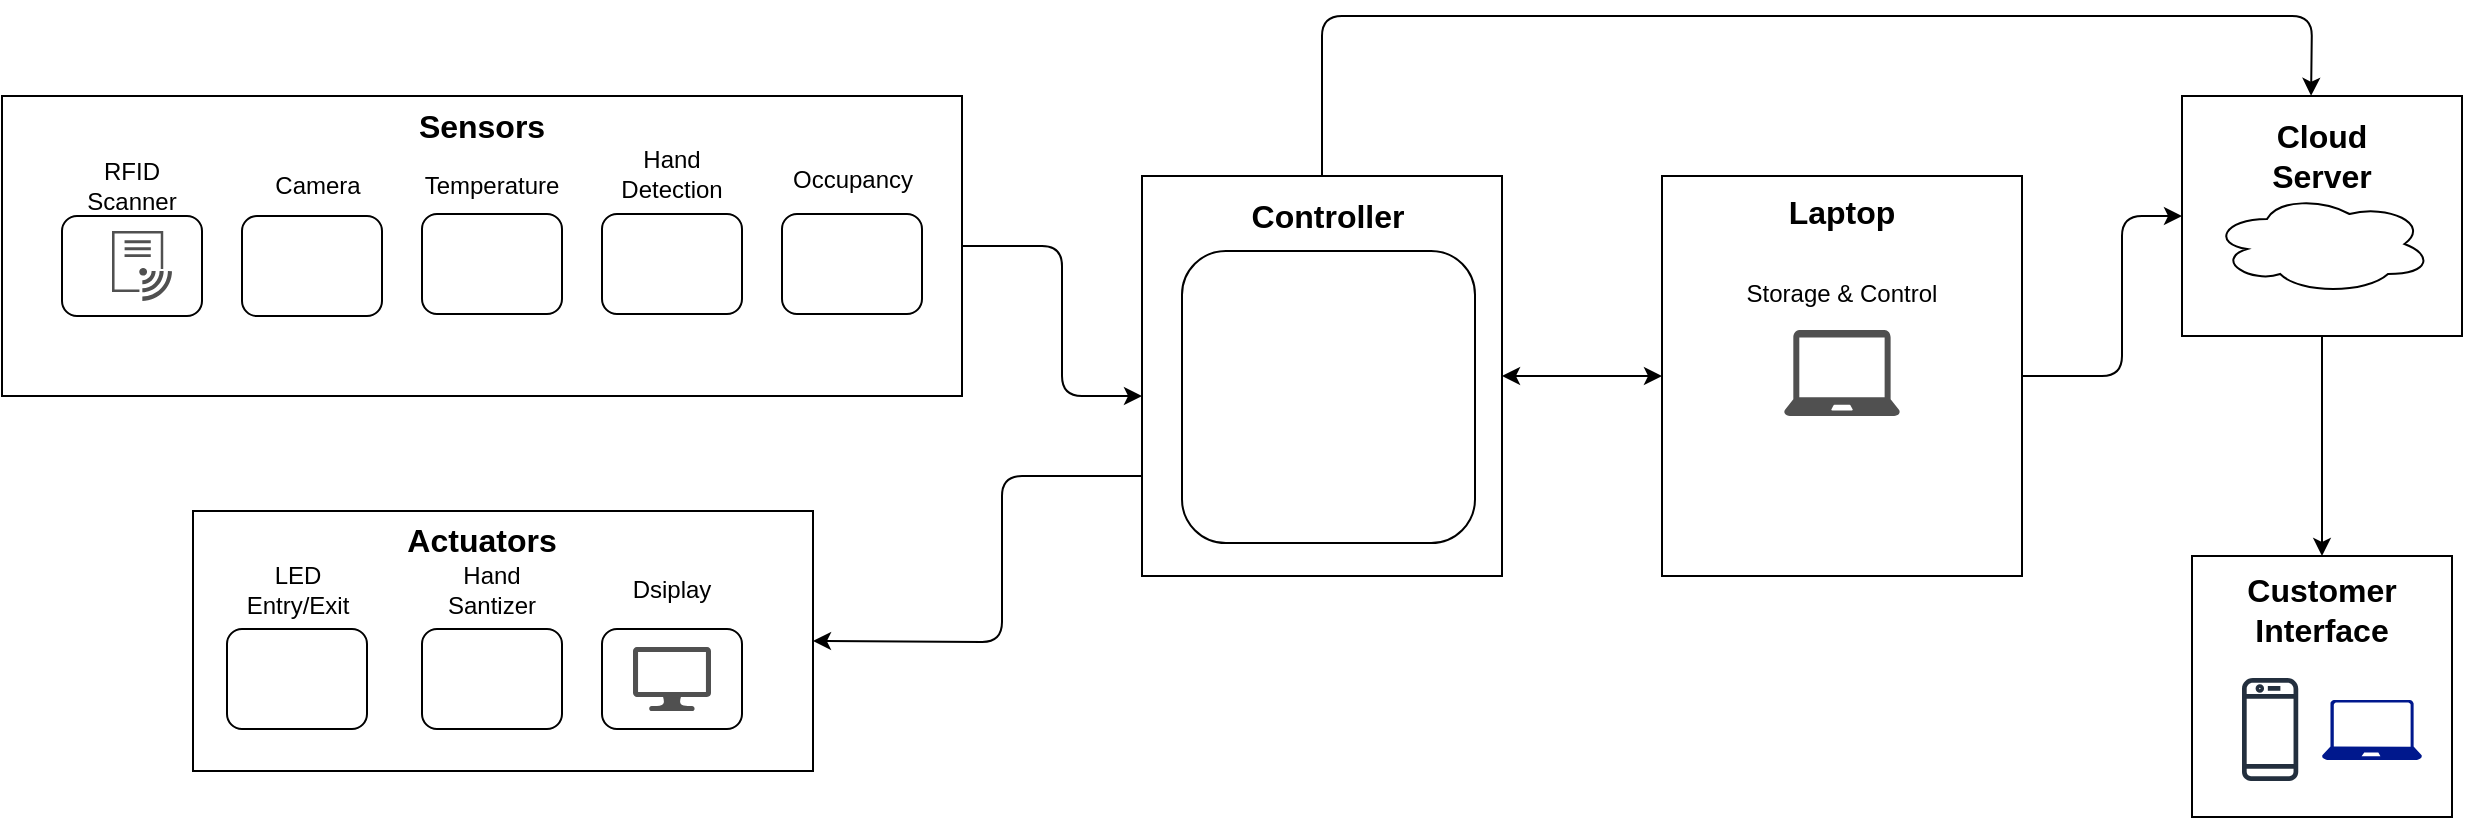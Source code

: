 <mxfile version="13.1.1" type="device"><diagram id="kSb6GkMgGxGHjDN57qks" name="Page-1"><mxGraphModel dx="1021" dy="567" grid="1" gridSize="10" guides="1" tooltips="1" connect="1" arrows="1" fold="1" page="1" pageScale="1" pageWidth="850" pageHeight="1100" math="0" shadow="0"><root><mxCell id="0"/><mxCell id="1" parent="0"/><UserObject label="" id="oZ6ULUyed8bidHpco2WP-1"><mxCell style="rounded=1;whiteSpace=wrap;html=1;" parent="1" vertex="1"><mxGeometry x="90" y="110" width="70" height="50" as="geometry"/></mxCell></UserObject><mxCell id="oZ6ULUyed8bidHpco2WP-2" value="" style="rounded=1;whiteSpace=wrap;html=1;" parent="1" vertex="1"><mxGeometry x="180" y="110" width="70" height="50" as="geometry"/></mxCell><mxCell id="oZ6ULUyed8bidHpco2WP-3" value="" style="rounded=1;whiteSpace=wrap;html=1;" parent="1" vertex="1"><mxGeometry x="360" y="109" width="70" height="50" as="geometry"/></mxCell><mxCell id="oZ6ULUyed8bidHpco2WP-4" value="" style="rounded=1;whiteSpace=wrap;html=1;" parent="1" vertex="1"><mxGeometry x="270" y="109" width="70" height="50" as="geometry"/></mxCell><mxCell id="oZ6ULUyed8bidHpco2WP-7" value="" style="rounded=1;whiteSpace=wrap;html=1;" parent="1" vertex="1"><mxGeometry x="172.5" y="316.5" width="70" height="50" as="geometry"/></mxCell><mxCell id="oZ6ULUyed8bidHpco2WP-8" value="LED Entry/Exit" style="text;html=1;strokeColor=none;fillColor=none;align=center;verticalAlign=middle;whiteSpace=wrap;rounded=0;" parent="1" vertex="1"><mxGeometry x="187.5" y="286.5" width="40" height="20" as="geometry"/></mxCell><mxCell id="oZ6ULUyed8bidHpco2WP-9" value="" style="pointerEvents=1;shadow=0;dashed=0;html=1;strokeColor=none;labelPosition=center;verticalLabelPosition=bottom;verticalAlign=top;align=center;fillColor=#505050;shape=mxgraph.mscae.intune.intune_wifi_profiles" parent="1" vertex="1"><mxGeometry x="115" y="117.5" width="30" height="35" as="geometry"/></mxCell><mxCell id="oZ6ULUyed8bidHpco2WP-11" value="RFID Scanner" style="text;html=1;strokeColor=none;fillColor=none;align=center;verticalAlign=middle;whiteSpace=wrap;rounded=0;" parent="1" vertex="1"><mxGeometry x="105" y="90" width="40" height="10" as="geometry"/></mxCell><mxCell id="oZ6ULUyed8bidHpco2WP-12" value="" style="shape=image;html=1;verticalAlign=top;verticalLabelPosition=bottom;labelBackgroundColor=#ffffff;imageAspect=0;aspect=fixed;image=https://cdn2.iconfinder.com/data/icons/coronavirus-15/1024/wearing_mask-128.png" parent="1" vertex="1"><mxGeometry x="195" y="114" width="45" height="45" as="geometry"/></mxCell><mxCell id="oZ6ULUyed8bidHpco2WP-17" value="Camera" style="text;html=1;strokeColor=none;fillColor=none;align=center;verticalAlign=middle;whiteSpace=wrap;rounded=0;" parent="1" vertex="1"><mxGeometry x="197.5" y="85" width="40" height="20" as="geometry"/></mxCell><mxCell id="oZ6ULUyed8bidHpco2WP-19" value="" style="shape=image;html=1;verticalAlign=top;verticalLabelPosition=bottom;labelBackgroundColor=#ffffff;imageAspect=0;aspect=fixed;image=https://cdn0.iconfinder.com/data/icons/coronavirus-34/512/thermometer-infrared-digital-medical-fever-128.png" parent="1" vertex="1"><mxGeometry x="285" y="114" width="40" height="40" as="geometry"/></mxCell><mxCell id="oZ6ULUyed8bidHpco2WP-20" value="Temperature" style="text;html=1;strokeColor=none;fillColor=none;align=center;verticalAlign=middle;whiteSpace=wrap;rounded=0;" parent="1" vertex="1"><mxGeometry x="285" y="85" width="40" height="20" as="geometry"/></mxCell><mxCell id="fl0YMPWv_9U9IXKq0bct-1" value="" style="shape=image;html=1;verticalAlign=top;verticalLabelPosition=bottom;labelBackgroundColor=#ffffff;imageAspect=0;aspect=fixed;image=https://cdn1.iconfinder.com/data/icons/environment-ecology-no-1219/100/13-energy-recycle-hand-128.png" parent="1" vertex="1"><mxGeometry x="375" y="113" width="40" height="40" as="geometry"/></mxCell><mxCell id="fl0YMPWv_9U9IXKq0bct-3" value="Hand Detection" style="text;html=1;strokeColor=none;fillColor=none;align=center;verticalAlign=middle;whiteSpace=wrap;rounded=0;" parent="1" vertex="1"><mxGeometry x="375" y="79" width="40" height="20" as="geometry"/></mxCell><mxCell id="fl0YMPWv_9U9IXKq0bct-9" value="" style="rounded=1;whiteSpace=wrap;html=1;" parent="1" vertex="1"><mxGeometry x="450" y="109" width="70" height="50" as="geometry"/></mxCell><mxCell id="fl0YMPWv_9U9IXKq0bct-10" value="&lt;br&gt;Occupancy&lt;br&gt;" style="text;html=1;align=center;verticalAlign=middle;resizable=0;points=[];autosize=1;" parent="1" vertex="1"><mxGeometry x="445" y="69" width="80" height="30" as="geometry"/></mxCell><mxCell id="fl0YMPWv_9U9IXKq0bct-11" value="" style="shape=image;html=1;verticalAlign=top;verticalLabelPosition=bottom;labelBackgroundColor=#ffffff;imageAspect=0;aspect=fixed;image=https://cdn2.iconfinder.com/data/icons/business-and-education-1/512/150_Sensor_body_Data_Human_Science_technology_smart-128.png" parent="1" vertex="1"><mxGeometry x="465.5" y="115.5" width="39" height="39" as="geometry"/></mxCell><mxCell id="fl0YMPWv_9U9IXKq0bct-12" value="" style="shape=image;html=1;verticalAlign=top;verticalLabelPosition=bottom;labelBackgroundColor=#ffffff;imageAspect=0;aspect=fixed;image=https://cdn2.iconfinder.com/data/icons/fatcow/32x32/led.png" parent="1" vertex="1"><mxGeometry x="192" y="326" width="31" height="31" as="geometry"/></mxCell><mxCell id="fl0YMPWv_9U9IXKq0bct-15" value="" style="rounded=1;whiteSpace=wrap;html=1;fillColor=#ffffff;" parent="1" vertex="1"><mxGeometry x="650" y="127.5" width="146.5" height="146" as="geometry"/></mxCell><mxCell id="fl0YMPWv_9U9IXKq0bct-17" value="" style="shape=image;html=1;verticalAlign=top;verticalLabelPosition=bottom;labelBackgroundColor=#ffffff;imageAspect=0;aspect=fixed;image=https://cdn0.iconfinder.com/data/icons/30-hardware-line-icons/64/Processor-128.png;fillColor=#ffffff;" parent="1" vertex="1"><mxGeometry x="667.75" y="147.5" width="110" height="110" as="geometry"/></mxCell><mxCell id="fl0YMPWv_9U9IXKq0bct-18" value="" style="rounded=0;whiteSpace=wrap;html=1;fillColor=none;" parent="1" vertex="1"><mxGeometry x="60" y="50" width="480" height="150" as="geometry"/></mxCell><mxCell id="fl0YMPWv_9U9IXKq0bct-19" value="&lt;font size=&quot;1&quot;&gt;&lt;b style=&quot;font-size: 16px&quot;&gt;Controller&lt;/b&gt;&lt;/font&gt;" style="text;html=1;strokeColor=none;fillColor=none;align=center;verticalAlign=middle;whiteSpace=wrap;rounded=0;" parent="1" vertex="1"><mxGeometry x="703.25" y="100" width="40" height="20" as="geometry"/></mxCell><mxCell id="fl0YMPWv_9U9IXKq0bct-20" value="&lt;b&gt;&lt;font style=&quot;font-size: 16px&quot;&gt;Sensors&lt;/font&gt;&lt;/b&gt;" style="text;html=1;strokeColor=none;fillColor=none;align=center;verticalAlign=middle;whiteSpace=wrap;rounded=0;" parent="1" vertex="1"><mxGeometry x="280" y="50" width="40" height="29" as="geometry"/></mxCell><mxCell id="fl0YMPWv_9U9IXKq0bct-21" value="" style="rounded=1;whiteSpace=wrap;html=1;" parent="1" vertex="1"><mxGeometry x="270" y="316.5" width="70" height="50" as="geometry"/></mxCell><mxCell id="fl0YMPWv_9U9IXKq0bct-22" value="" style="shape=image;html=1;verticalAlign=top;verticalLabelPosition=bottom;labelBackgroundColor=#ffffff;imageAspect=0;aspect=fixed;image=https://cdn4.iconfinder.com/data/icons/hand-washing-filled/64/hygiene-17-128.png;fillColor=none;" parent="1" vertex="1"><mxGeometry x="285" y="321.5" width="40" height="40" as="geometry"/></mxCell><mxCell id="fl0YMPWv_9U9IXKq0bct-23" value="Hand Santizer" style="text;html=1;strokeColor=none;fillColor=none;align=center;verticalAlign=middle;whiteSpace=wrap;rounded=0;" parent="1" vertex="1"><mxGeometry x="285" y="286.5" width="40" height="20" as="geometry"/></mxCell><mxCell id="fl0YMPWv_9U9IXKq0bct-29" value="" style="rounded=0;whiteSpace=wrap;html=1;fillColor=none;" parent="1" vertex="1"><mxGeometry x="155.5" y="257.5" width="310" height="130" as="geometry"/></mxCell><mxCell id="fl0YMPWv_9U9IXKq0bct-30" value="&lt;b&gt;&lt;font style=&quot;font-size: 16px&quot;&gt;Actuators&lt;/font&gt;&lt;/b&gt;" style="text;html=1;strokeColor=none;fillColor=none;align=center;verticalAlign=middle;whiteSpace=wrap;rounded=0;" parent="1" vertex="1"><mxGeometry x="280" y="257.5" width="40" height="29" as="geometry"/></mxCell><mxCell id="fl0YMPWv_9U9IXKq0bct-31" value="" style="rounded=0;whiteSpace=wrap;html=1;fillColor=none;" parent="1" vertex="1"><mxGeometry x="630" y="90" width="180" height="200" as="geometry"/></mxCell><mxCell id="fl0YMPWv_9U9IXKq0bct-32" value="" style="endArrow=classic;html=1;entryX=0;entryY=0.55;entryDx=0;entryDy=0;entryPerimeter=0;exitX=1;exitY=0.5;exitDx=0;exitDy=0;" parent="1" source="fl0YMPWv_9U9IXKq0bct-18" target="fl0YMPWv_9U9IXKq0bct-31" edge="1"><mxGeometry width="50" height="50" relative="1" as="geometry"><mxPoint x="400" y="230" as="sourcePoint"/><mxPoint x="450" y="180" as="targetPoint"/><Array as="points"><mxPoint x="590" y="125"/><mxPoint x="590" y="200"/></Array></mxGeometry></mxCell><mxCell id="fl0YMPWv_9U9IXKq0bct-33" value="" style="endArrow=classic;html=1;exitX=0;exitY=0.75;exitDx=0;exitDy=0;entryX=1;entryY=0.5;entryDx=0;entryDy=0;" parent="1" source="fl0YMPWv_9U9IXKq0bct-31" target="fl0YMPWv_9U9IXKq0bct-29" edge="1"><mxGeometry width="50" height="50" relative="1" as="geometry"><mxPoint x="400" y="230" as="sourcePoint"/><mxPoint x="450" y="180" as="targetPoint"/><Array as="points"><mxPoint x="560" y="240"/><mxPoint x="560" y="265"/><mxPoint x="560" y="323"/></Array></mxGeometry></mxCell><mxCell id="fl0YMPWv_9U9IXKq0bct-36" value="" style="rounded=1;whiteSpace=wrap;html=1;" parent="1" vertex="1"><mxGeometry x="360" y="316.5" width="70" height="50" as="geometry"/></mxCell><mxCell id="fl0YMPWv_9U9IXKq0bct-37" value="Dsiplay" style="text;html=1;strokeColor=none;fillColor=none;align=center;verticalAlign=middle;whiteSpace=wrap;rounded=0;" parent="1" vertex="1"><mxGeometry x="375" y="286.5" width="40" height="20" as="geometry"/></mxCell><mxCell id="fl0YMPWv_9U9IXKq0bct-38" value="" style="pointerEvents=1;shadow=0;dashed=0;html=1;strokeColor=none;fillColor=#505050;labelPosition=center;verticalLabelPosition=bottom;verticalAlign=top;outlineConnect=0;align=center;shape=mxgraph.office.devices.lcd_monitor;" parent="1" vertex="1"><mxGeometry x="375.5" y="325.5" width="39" height="32" as="geometry"/></mxCell><mxCell id="fl0YMPWv_9U9IXKq0bct-39" value="" style="rounded=0;whiteSpace=wrap;html=1;fillColor=none;" parent="1" vertex="1"><mxGeometry x="890" y="90" width="180" height="200" as="geometry"/></mxCell><mxCell id="fl0YMPWv_9U9IXKq0bct-40" value="" style="pointerEvents=1;shadow=0;dashed=0;html=1;strokeColor=none;fillColor=#505050;labelPosition=center;verticalLabelPosition=bottom;verticalAlign=top;outlineConnect=0;align=center;shape=mxgraph.office.devices.laptop;" parent="1" vertex="1"><mxGeometry x="951" y="167" width="58" height="43" as="geometry"/></mxCell><mxCell id="fl0YMPWv_9U9IXKq0bct-41" value="Storage &amp;amp; Control" style="text;html=1;strokeColor=none;fillColor=none;align=center;verticalAlign=middle;whiteSpace=wrap;rounded=0;" parent="1" vertex="1"><mxGeometry x="915" y="139" width="130" height="20" as="geometry"/></mxCell><mxCell id="fl0YMPWv_9U9IXKq0bct-44" value="&lt;font style=&quot;font-size: 16px&quot;&gt;&lt;b&gt;Laptop&lt;/b&gt;&lt;/font&gt;" style="text;html=1;strokeColor=none;fillColor=none;align=center;verticalAlign=middle;whiteSpace=wrap;rounded=0;" parent="1" vertex="1"><mxGeometry x="915" y="97.5" width="130" height="20" as="geometry"/></mxCell><mxCell id="fl0YMPWv_9U9IXKq0bct-46" value="" style="ellipse;shape=cloud;whiteSpace=wrap;html=1;fillColor=none;" parent="1" vertex="1"><mxGeometry x="1165" y="99" width="110" height="50" as="geometry"/></mxCell><mxCell id="fl0YMPWv_9U9IXKq0bct-50" value="" style="rounded=0;whiteSpace=wrap;html=1;fillColor=none;" parent="1" vertex="1"><mxGeometry x="1150" y="50" width="140" height="120" as="geometry"/></mxCell><mxCell id="fl0YMPWv_9U9IXKq0bct-51" value="&lt;b&gt;&lt;font style=&quot;font-size: 16px&quot;&gt;Cloud Server&lt;/font&gt;&lt;/b&gt;" style="text;html=1;strokeColor=none;fillColor=none;align=center;verticalAlign=middle;whiteSpace=wrap;rounded=0;" parent="1" vertex="1"><mxGeometry x="1170" y="70" width="100" height="20" as="geometry"/></mxCell><mxCell id="fl0YMPWv_9U9IXKq0bct-52" value="" style="outlineConnect=0;fontColor=#232F3E;gradientColor=none;fillColor=#232F3E;strokeColor=none;dashed=0;verticalLabelPosition=bottom;verticalAlign=top;align=center;html=1;fontSize=12;fontStyle=0;aspect=fixed;pointerEvents=1;shape=mxgraph.aws4.mobile_client;" parent="1" vertex="1"><mxGeometry x="1180.0" y="340" width="28.12" height="53.5" as="geometry"/></mxCell><mxCell id="fl0YMPWv_9U9IXKq0bct-53" value="" style="rounded=0;whiteSpace=wrap;html=1;fillColor=none;" parent="1" vertex="1"><mxGeometry x="1155" y="280" width="130" height="130.5" as="geometry"/></mxCell><mxCell id="fl0YMPWv_9U9IXKq0bct-54" value="&lt;span style=&quot;font-size: 16px&quot;&gt;&lt;b&gt;Customer Interface&lt;/b&gt;&lt;/span&gt;" style="text;html=1;strokeColor=none;fillColor=none;align=center;verticalAlign=middle;whiteSpace=wrap;rounded=0;" parent="1" vertex="1"><mxGeometry x="1155" y="296.75" width="130" height="20" as="geometry"/></mxCell><mxCell id="fl0YMPWv_9U9IXKq0bct-55" value="" style="endArrow=classic;html=1;entryX=0.5;entryY=0;entryDx=0;entryDy=0;exitX=0.5;exitY=1;exitDx=0;exitDy=0;" parent="1" source="fl0YMPWv_9U9IXKq0bct-50" target="fl0YMPWv_9U9IXKq0bct-53" edge="1"><mxGeometry width="50" height="50" relative="1" as="geometry"><mxPoint x="630" y="190" as="sourcePoint"/><mxPoint x="680" y="140" as="targetPoint"/></mxGeometry></mxCell><mxCell id="fl0YMPWv_9U9IXKq0bct-56" value="" style="endArrow=classic;html=1;entryX=0;entryY=0.5;entryDx=0;entryDy=0;exitX=1;exitY=0.5;exitDx=0;exitDy=0;" parent="1" source="fl0YMPWv_9U9IXKq0bct-39" target="fl0YMPWv_9U9IXKq0bct-50" edge="1"><mxGeometry width="50" height="50" relative="1" as="geometry"><mxPoint x="790" y="120" as="sourcePoint"/><mxPoint x="840" y="70" as="targetPoint"/><Array as="points"><mxPoint x="1120" y="190"/><mxPoint x="1120" y="110"/></Array></mxGeometry></mxCell><mxCell id="fl0YMPWv_9U9IXKq0bct-58" value="" style="endArrow=classic;startArrow=classic;html=1;entryX=0;entryY=0.5;entryDx=0;entryDy=0;exitX=1;exitY=0.5;exitDx=0;exitDy=0;" parent="1" source="fl0YMPWv_9U9IXKq0bct-31" target="fl0YMPWv_9U9IXKq0bct-39" edge="1"><mxGeometry width="50" height="50" relative="1" as="geometry"><mxPoint x="700" y="240" as="sourcePoint"/><mxPoint x="750" y="190" as="targetPoint"/></mxGeometry></mxCell><mxCell id="fl0YMPWv_9U9IXKq0bct-59" value="" style="endArrow=classic;html=1;exitX=0.5;exitY=0;exitDx=0;exitDy=0;entryX=0.461;entryY=-0.001;entryDx=0;entryDy=0;entryPerimeter=0;" parent="1" source="fl0YMPWv_9U9IXKq0bct-31" target="fl0YMPWv_9U9IXKq0bct-50" edge="1"><mxGeometry width="50" height="50" relative="1" as="geometry"><mxPoint x="900" y="250" as="sourcePoint"/><mxPoint x="950" y="200" as="targetPoint"/><Array as="points"><mxPoint x="720" y="50"/><mxPoint x="720" y="10"/><mxPoint x="840" y="10"/><mxPoint x="970" y="10"/><mxPoint x="1090" y="10"/><mxPoint x="1215" y="10"/></Array></mxGeometry></mxCell><mxCell id="q3WLtdAHpd6J_PKNEnWS-3" value="" style="aspect=fixed;pointerEvents=1;shadow=0;dashed=0;html=1;strokeColor=none;labelPosition=center;verticalLabelPosition=bottom;verticalAlign=top;align=center;fillColor=#00188D;shape=mxgraph.azure.laptop" parent="1" vertex="1"><mxGeometry x="1220" y="352" width="50" height="30" as="geometry"/></mxCell></root></mxGraphModel></diagram></mxfile>